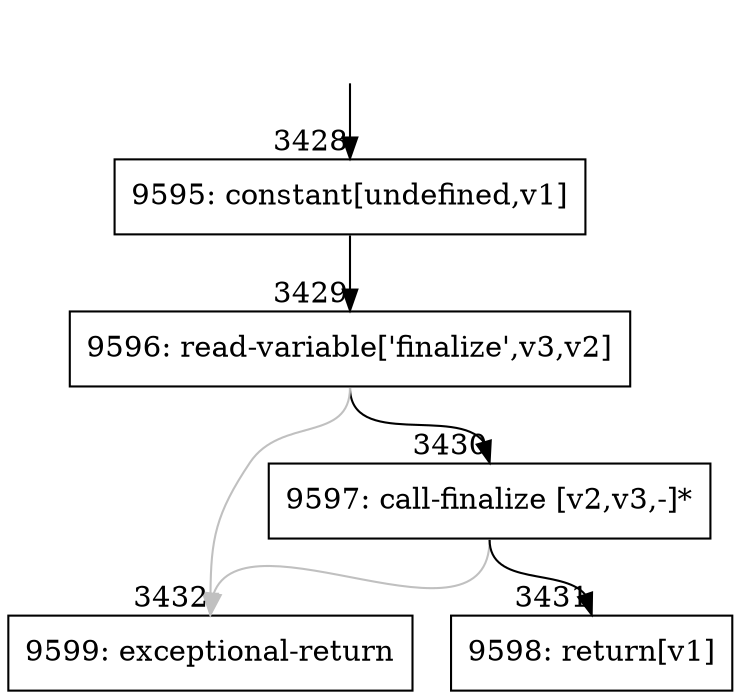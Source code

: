 digraph {
rankdir="TD"
BB_entry259[shape=none,label=""];
BB_entry259 -> BB3428 [tailport=s, headport=n, headlabel="    3428"]
BB3428 [shape=record label="{9595: constant[undefined,v1]}" ] 
BB3428 -> BB3429 [tailport=s, headport=n, headlabel="      3429"]
BB3429 [shape=record label="{9596: read-variable['finalize',v3,v2]}" ] 
BB3429 -> BB3430 [tailport=s, headport=n, headlabel="      3430"]
BB3429 -> BB3432 [tailport=s, headport=n, color=gray, headlabel="      3432"]
BB3430 [shape=record label="{9597: call-finalize [v2,v3,-]*}" ] 
BB3430 -> BB3431 [tailport=s, headport=n, headlabel="      3431"]
BB3430 -> BB3432 [tailport=s, headport=n, color=gray]
BB3431 [shape=record label="{9598: return[v1]}" ] 
BB3432 [shape=record label="{9599: exceptional-return}" ] 
//#$~ 2629
}
